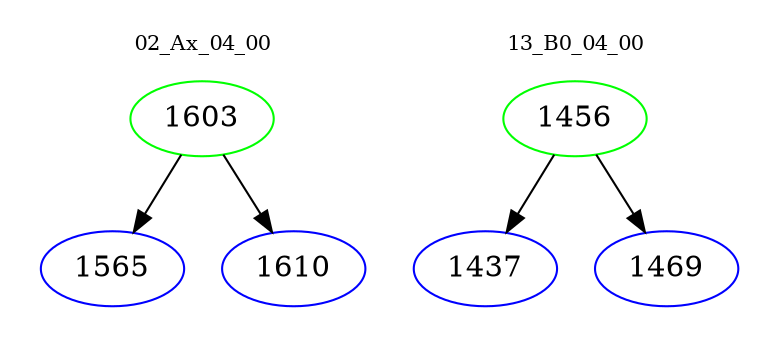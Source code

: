 digraph{
subgraph cluster_0 {
color = white
label = "02_Ax_04_00";
fontsize=10;
T0_1603 [label="1603", color="green"]
T0_1603 -> T0_1565 [color="black"]
T0_1565 [label="1565", color="blue"]
T0_1603 -> T0_1610 [color="black"]
T0_1610 [label="1610", color="blue"]
}
subgraph cluster_1 {
color = white
label = "13_B0_04_00";
fontsize=10;
T1_1456 [label="1456", color="green"]
T1_1456 -> T1_1437 [color="black"]
T1_1437 [label="1437", color="blue"]
T1_1456 -> T1_1469 [color="black"]
T1_1469 [label="1469", color="blue"]
}
}
